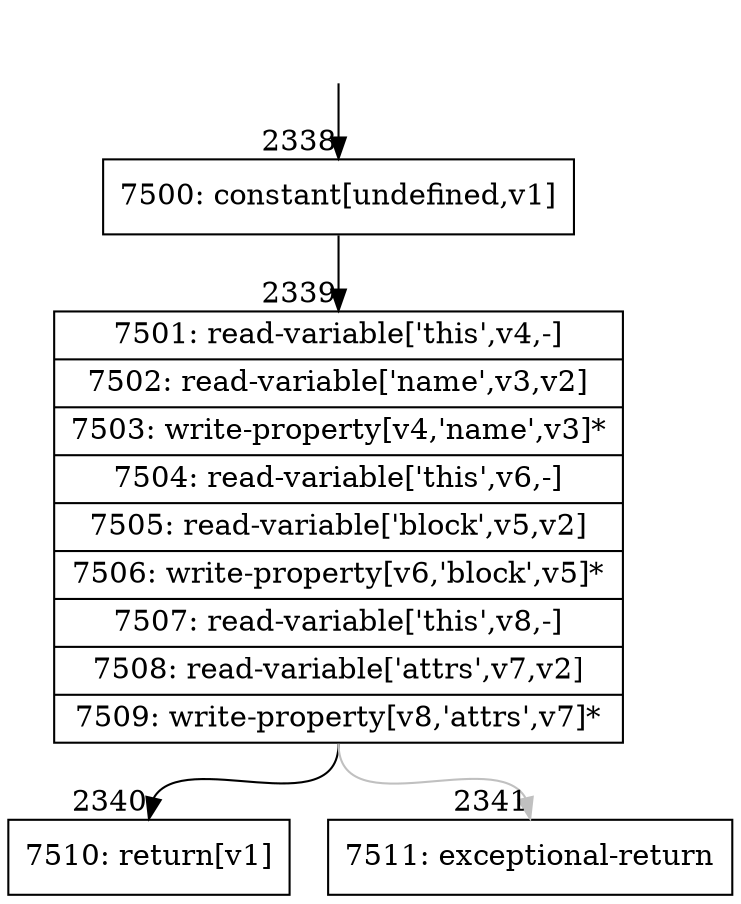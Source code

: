digraph {
rankdir="TD"
BB_entry135[shape=none,label=""];
BB_entry135 -> BB2338 [tailport=s, headport=n, headlabel="    2338"]
BB2338 [shape=record label="{7500: constant[undefined,v1]}" ] 
BB2338 -> BB2339 [tailport=s, headport=n, headlabel="      2339"]
BB2339 [shape=record label="{7501: read-variable['this',v4,-]|7502: read-variable['name',v3,v2]|7503: write-property[v4,'name',v3]*|7504: read-variable['this',v6,-]|7505: read-variable['block',v5,v2]|7506: write-property[v6,'block',v5]*|7507: read-variable['this',v8,-]|7508: read-variable['attrs',v7,v2]|7509: write-property[v8,'attrs',v7]*}" ] 
BB2339 -> BB2340 [tailport=s, headport=n, headlabel="      2340"]
BB2339 -> BB2341 [tailport=s, headport=n, color=gray, headlabel="      2341"]
BB2340 [shape=record label="{7510: return[v1]}" ] 
BB2341 [shape=record label="{7511: exceptional-return}" ] 
//#$~ 2507
}
